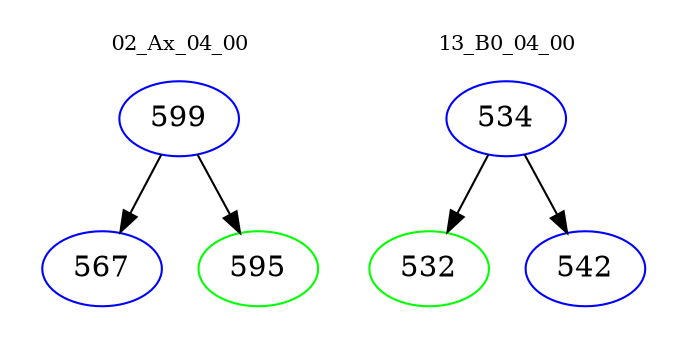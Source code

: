 digraph{
subgraph cluster_0 {
color = white
label = "02_Ax_04_00";
fontsize=10;
T0_599 [label="599", color="blue"]
T0_599 -> T0_567 [color="black"]
T0_567 [label="567", color="blue"]
T0_599 -> T0_595 [color="black"]
T0_595 [label="595", color="green"]
}
subgraph cluster_1 {
color = white
label = "13_B0_04_00";
fontsize=10;
T1_534 [label="534", color="blue"]
T1_534 -> T1_532 [color="black"]
T1_532 [label="532", color="green"]
T1_534 -> T1_542 [color="black"]
T1_542 [label="542", color="blue"]
}
}
